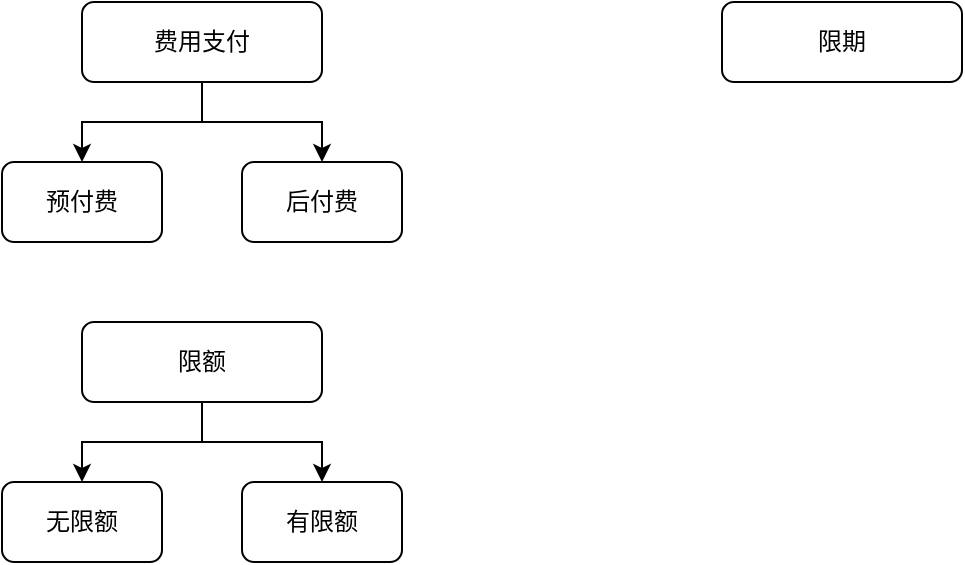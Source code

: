 <mxfile version="12.2.6" type="github" pages="3">
  <diagram id="3_ZjLAeTTAKWYFZcqTrT" name="Page-1">
    <mxGraphModel dx="992" dy="703" grid="1" gridSize="10" guides="1" tooltips="1" connect="1" arrows="1" fold="1" page="1" pageScale="1" pageWidth="827" pageHeight="1169" math="0" shadow="0">
      <root>
        <mxCell id="0"/>
        <mxCell id="1" parent="0"/>
        <mxCell id="U-_pUKBOb-ysk7fePvCg-2" style="edgeStyle=orthogonalEdgeStyle;rounded=0;orthogonalLoop=1;jettySize=auto;html=1;exitX=0.5;exitY=1;exitDx=0;exitDy=0;" edge="1" parent="1" source="U-_pUKBOb-ysk7fePvCg-1" target="U-_pUKBOb-ysk7fePvCg-3">
          <mxGeometry relative="1" as="geometry">
            <mxPoint x="120" y="120" as="targetPoint"/>
          </mxGeometry>
        </mxCell>
        <mxCell id="U-_pUKBOb-ysk7fePvCg-5" style="edgeStyle=orthogonalEdgeStyle;rounded=0;orthogonalLoop=1;jettySize=auto;html=1;entryX=0.5;entryY=0;entryDx=0;entryDy=0;" edge="1" parent="1" source="U-_pUKBOb-ysk7fePvCg-1" target="U-_pUKBOb-ysk7fePvCg-4">
          <mxGeometry relative="1" as="geometry"/>
        </mxCell>
        <mxCell id="U-_pUKBOb-ysk7fePvCg-1" value="费用支付" style="rounded=1;whiteSpace=wrap;html=1;" vertex="1" parent="1">
          <mxGeometry x="80" y="40" width="120" height="40" as="geometry"/>
        </mxCell>
        <mxCell id="U-_pUKBOb-ysk7fePvCg-3" value="预付费" style="rounded=1;whiteSpace=wrap;html=1;" vertex="1" parent="1">
          <mxGeometry x="40" y="120" width="80" height="40" as="geometry"/>
        </mxCell>
        <mxCell id="U-_pUKBOb-ysk7fePvCg-4" value="后付费" style="rounded=1;whiteSpace=wrap;html=1;" vertex="1" parent="1">
          <mxGeometry x="160" y="120" width="80" height="40" as="geometry"/>
        </mxCell>
        <mxCell id="U-_pUKBOb-ysk7fePvCg-13" style="edgeStyle=orthogonalEdgeStyle;rounded=0;orthogonalLoop=1;jettySize=auto;html=1;entryX=0.5;entryY=0;entryDx=0;entryDy=0;exitX=0.5;exitY=1;exitDx=0;exitDy=0;" edge="1" parent="1" source="U-_pUKBOb-ysk7fePvCg-10" target="U-_pUKBOb-ysk7fePvCg-11">
          <mxGeometry relative="1" as="geometry"/>
        </mxCell>
        <mxCell id="U-_pUKBOb-ysk7fePvCg-14" style="edgeStyle=orthogonalEdgeStyle;rounded=0;orthogonalLoop=1;jettySize=auto;html=1;entryX=0.5;entryY=0;entryDx=0;entryDy=0;" edge="1" parent="1" source="U-_pUKBOb-ysk7fePvCg-10" target="U-_pUKBOb-ysk7fePvCg-12">
          <mxGeometry relative="1" as="geometry"/>
        </mxCell>
        <mxCell id="U-_pUKBOb-ysk7fePvCg-10" value="限额" style="rounded=1;whiteSpace=wrap;html=1;" vertex="1" parent="1">
          <mxGeometry x="80" y="200" width="120" height="40" as="geometry"/>
        </mxCell>
        <mxCell id="U-_pUKBOb-ysk7fePvCg-11" value="无限额" style="rounded=1;whiteSpace=wrap;html=1;" vertex="1" parent="1">
          <mxGeometry x="40" y="280" width="80" height="40" as="geometry"/>
        </mxCell>
        <mxCell id="U-_pUKBOb-ysk7fePvCg-12" value="有限额" style="rounded=1;whiteSpace=wrap;html=1;" vertex="1" parent="1">
          <mxGeometry x="160" y="280" width="80" height="40" as="geometry"/>
        </mxCell>
        <mxCell id="IFXiHhscLbh6xeU0na3Q-1" value="限期" style="rounded=1;whiteSpace=wrap;html=1;" vertex="1" parent="1">
          <mxGeometry x="400" y="40" width="120" height="40" as="geometry"/>
        </mxCell>
      </root>
    </mxGraphModel>
  </diagram>
  <diagram id="0-O_Ld3KRyLhodqq4zNI" name="Page-2">
    <mxGraphModel dx="992" dy="703" grid="1" gridSize="10" guides="1" tooltips="1" connect="1" arrows="1" fold="1" page="1" pageScale="1" pageWidth="827" pageHeight="1169" math="0" shadow="0">
      <root>
        <mxCell id="rxaeanNLdmHs-6CwDDip-0"/>
        <mxCell id="rxaeanNLdmHs-6CwDDip-1" parent="rxaeanNLdmHs-6CwDDip-0"/>
        <mxCell id="36JGEwnTS15187AoJ47l-0" value="有限额" style="rounded=1;whiteSpace=wrap;html=1;" vertex="1" parent="rxaeanNLdmHs-6CwDDip-1">
          <mxGeometry x="80" y="80" width="80" height="40" as="geometry"/>
        </mxCell>
      </root>
    </mxGraphModel>
  </diagram>
  <diagram id="2-KrP1FRAbXCSNeIhBuP" name="Page-3">
    <mxGraphModel dx="992" dy="703" grid="1" gridSize="10" guides="1" tooltips="1" connect="1" arrows="1" fold="1" page="1" pageScale="1" pageWidth="827" pageHeight="1169" math="0" shadow="0">
      <root>
        <mxCell id="QQjnM9llz2zOyUq-kUEm-0"/>
        <mxCell id="QQjnM9llz2zOyUq-kUEm-1" parent="QQjnM9llz2zOyUq-kUEm-0"/>
        <mxCell id="QQjnM9llz2zOyUq-kUEm-2" value="高德——地图" style="rounded=1;whiteSpace=wrap;html=1;" vertex="1" parent="QQjnM9llz2zOyUq-kUEm-1">
          <mxGeometry x="120" y="40" width="120" height="40" as="geometry"/>
        </mxCell>
        <mxCell id="QQjnM9llz2zOyUq-kUEm-3" value="极光推送" style="rounded=1;whiteSpace=wrap;html=1;" vertex="1" parent="QQjnM9llz2zOyUq-kUEm-1">
          <mxGeometry x="120" y="80" width="120" height="40" as="geometry"/>
        </mxCell>
        <mxCell id="QQjnM9llz2zOyUq-kUEm-5" value="亿美——短信" style="rounded=1;whiteSpace=wrap;html=1;" vertex="1" parent="QQjnM9llz2zOyUq-kUEm-1">
          <mxGeometry x="120" y="120" width="120" height="40" as="geometry"/>
        </mxCell>
        <mxCell id="QQjnM9llz2zOyUq-kUEm-6" value="容联云——虚拟号" style="rounded=1;whiteSpace=wrap;html=1;" vertex="1" parent="QQjnM9llz2zOyUq-kUEm-1">
          <mxGeometry x="120" y="160" width="120" height="40" as="geometry"/>
        </mxCell>
        <mxCell id="QQjnM9llz2zOyUq-kUEm-7" value="创蓝——国际短信" style="rounded=1;whiteSpace=wrap;html=1;" vertex="1" parent="QQjnM9llz2zOyUq-kUEm-1">
          <mxGeometry x="120" y="200" width="120" height="40" as="geometry"/>
        </mxCell>
        <mxCell id="QQjnM9llz2zOyUq-kUEm-8" value="飞常准——航班" style="rounded=1;whiteSpace=wrap;html=1;" vertex="1" parent="QQjnM9llz2zOyUq-kUEm-1">
          <mxGeometry x="120" y="240" width="120" height="40" as="geometry"/>
        </mxCell>
        <mxCell id="QQjnM9llz2zOyUq-kUEm-9" value="大汉三通——短信" style="rounded=1;whiteSpace=wrap;html=1;" vertex="1" parent="QQjnM9llz2zOyUq-kUEm-1">
          <mxGeometry x="120" y="280" width="120" height="40" as="geometry"/>
        </mxCell>
        <mxCell id="QQjnM9llz2zOyUq-kUEm-10" value="上财——司机打款" style="rounded=1;whiteSpace=wrap;html=1;" vertex="1" parent="QQjnM9llz2zOyUq-kUEm-1">
          <mxGeometry x="120" y="320" width="120" height="40" as="geometry"/>
        </mxCell>
        <mxCell id="QQjnM9llz2zOyUq-kUEm-11" value="百望——发票" style="rounded=1;whiteSpace=wrap;html=1;" vertex="1" parent="QQjnM9llz2zOyUq-kUEm-1">
          <mxGeometry x="120" y="360" width="120" height="40" as="geometry"/>
        </mxCell>
        <mxCell id="QQjnM9llz2zOyUq-kUEm-12" value="融云——IM" style="rounded=1;whiteSpace=wrap;html=1;" vertex="1" parent="QQjnM9llz2zOyUq-kUEm-1">
          <mxGeometry x="120" y="440" width="120" height="40" as="geometry"/>
        </mxCell>
        <mxCell id="QQjnM9llz2zOyUq-kUEm-13" value="国信——发票" style="rounded=1;whiteSpace=wrap;html=1;" vertex="1" parent="QQjnM9llz2zOyUq-kUEm-1">
          <mxGeometry x="120" y="400" width="120" height="40" as="geometry"/>
        </mxCell>
        <mxCell id="QQjnM9llz2zOyUq-kUEm-14" value="银联——POS机" style="rounded=1;whiteSpace=wrap;html=1;" vertex="1" parent="QQjnM9llz2zOyUq-kUEm-1">
          <mxGeometry x="120" y="480" width="120" height="40" as="geometry"/>
        </mxCell>
        <mxCell id="QQjnM9llz2zOyUq-kUEm-15" value="百度——语音" style="rounded=1;whiteSpace=wrap;html=1;" vertex="1" parent="QQjnM9llz2zOyUq-kUEm-1">
          <mxGeometry x="120" y="520" width="120" height="40" as="geometry"/>
        </mxCell>
        <mxCell id="QQjnM9llz2zOyUq-kUEm-16" value="微信——支付" style="rounded=1;whiteSpace=wrap;html=1;" vertex="1" parent="QQjnM9llz2zOyUq-kUEm-1">
          <mxGeometry x="120" y="560" width="120" height="40" as="geometry"/>
        </mxCell>
        <mxCell id="QQjnM9llz2zOyUq-kUEm-17" value="支付宝——支付" style="rounded=1;whiteSpace=wrap;html=1;" vertex="1" parent="QQjnM9llz2zOyUq-kUEm-1">
          <mxGeometry x="120" y="600" width="120" height="40" as="geometry"/>
        </mxCell>
      </root>
    </mxGraphModel>
  </diagram>
</mxfile>
